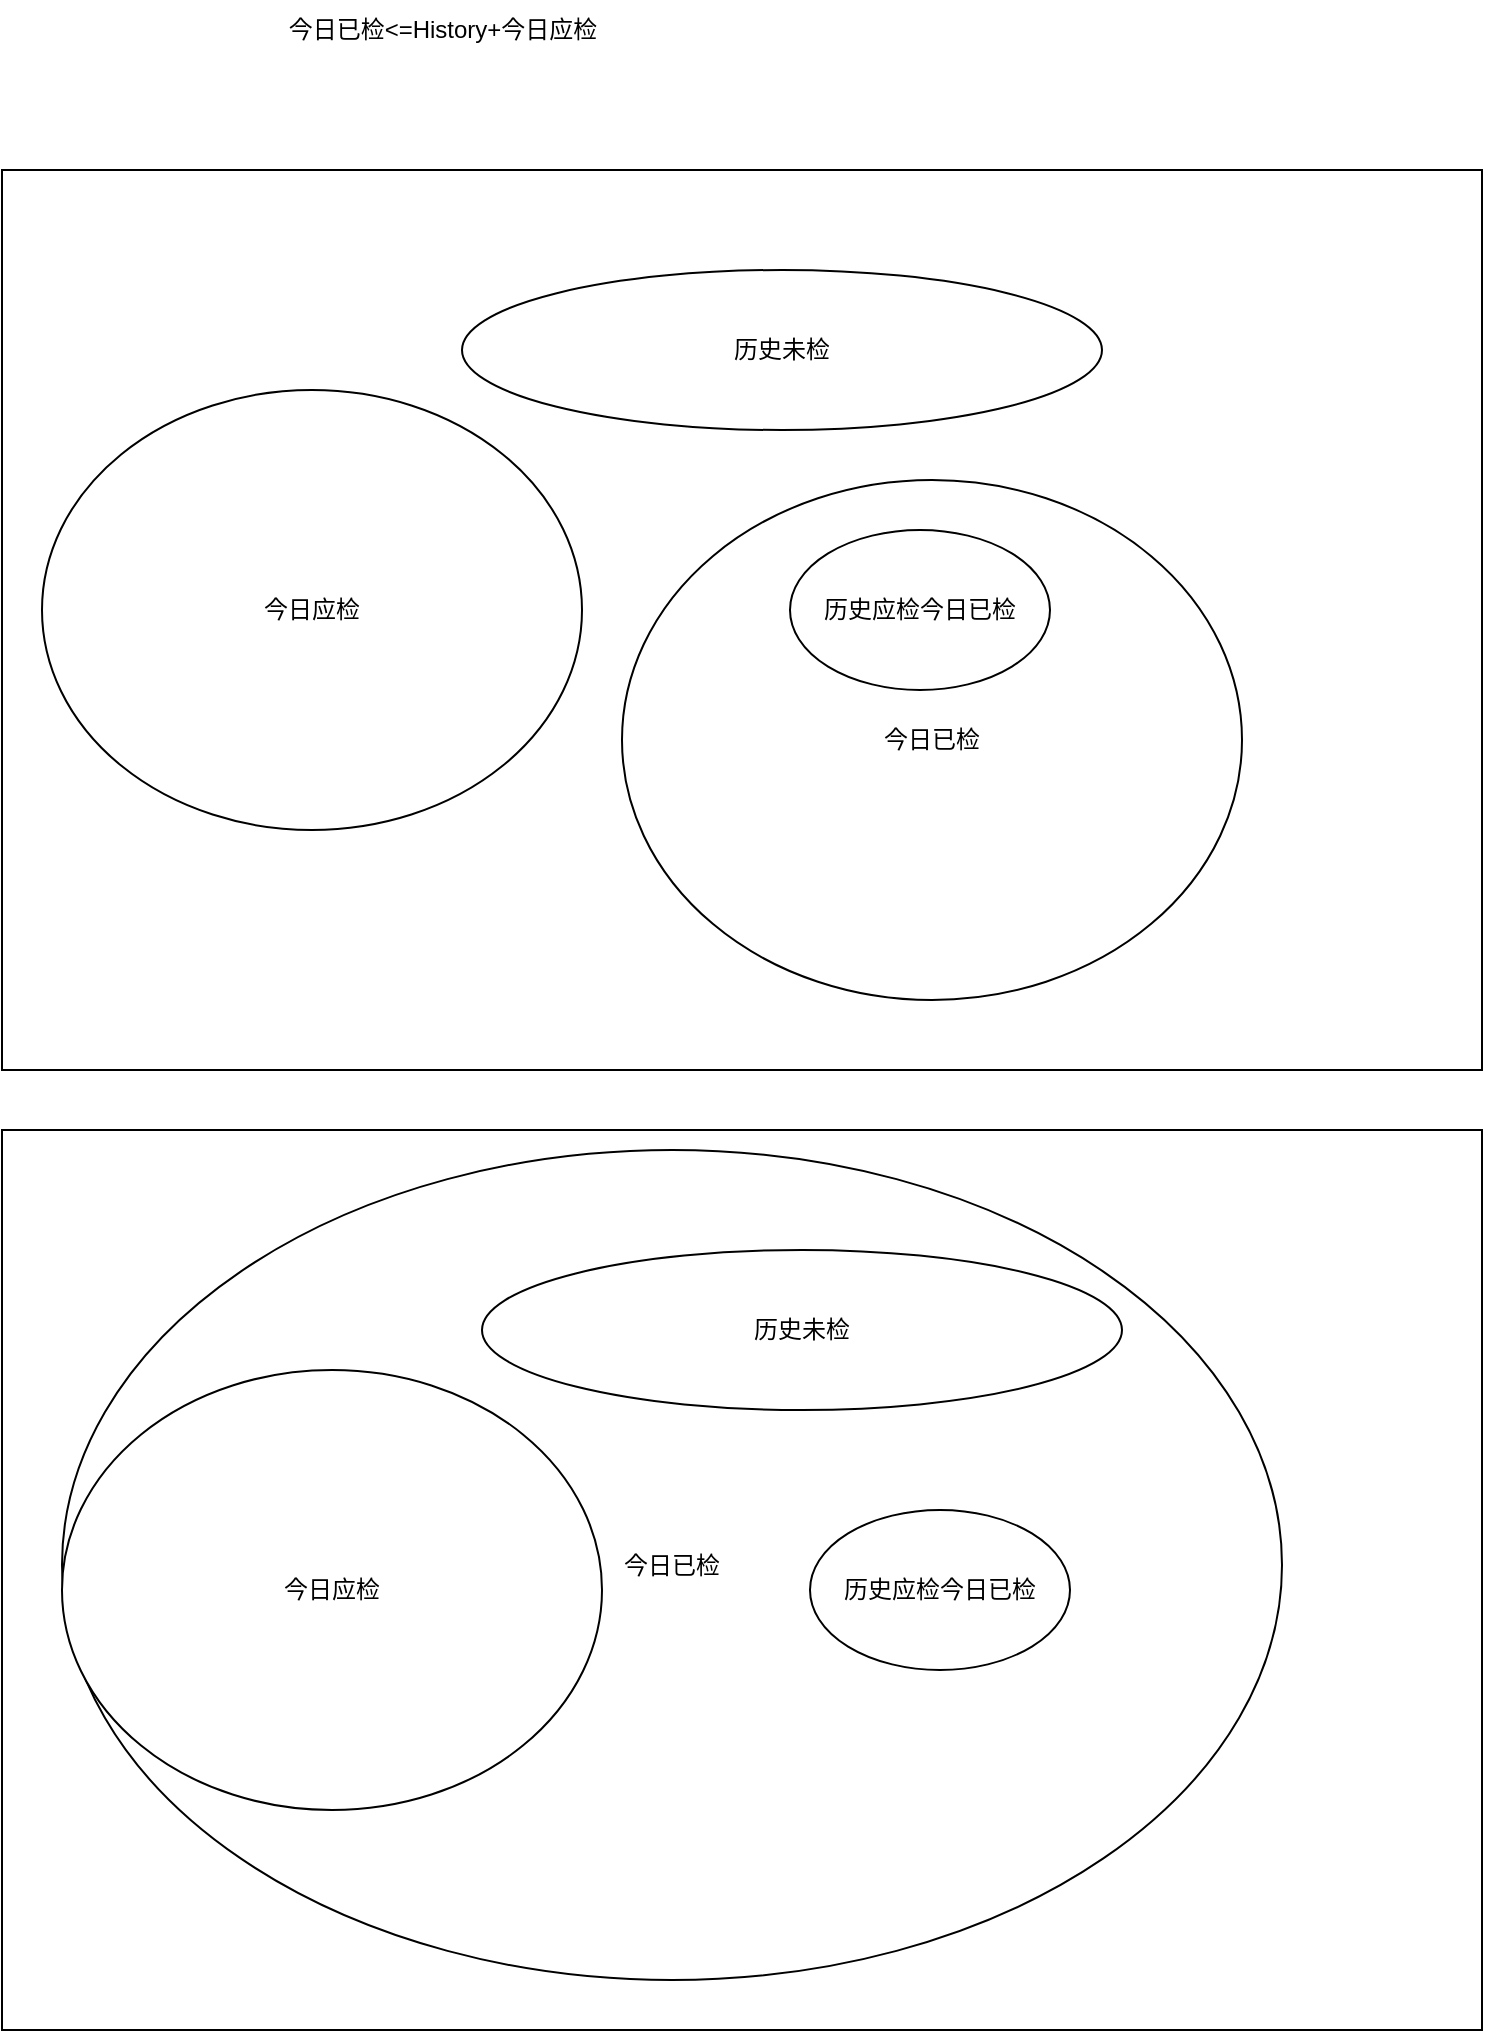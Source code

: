 <mxfile version="25.0.3">
  <diagram name="第 1 页" id="Xo8IP7oC6HBhN4AAaMqW">
    <mxGraphModel dx="1434" dy="755" grid="1" gridSize="10" guides="1" tooltips="1" connect="1" arrows="1" fold="1" page="1" pageScale="1" pageWidth="827" pageHeight="1169" math="0" shadow="0">
      <root>
        <mxCell id="0" />
        <mxCell id="1" parent="0" />
        <mxCell id="FPQ1UvC064AS9Qw-Qcx7-6" value="" style="rounded=0;whiteSpace=wrap;html=1;strokeColor=default;align=center;verticalAlign=middle;fontFamily=Helvetica;fontSize=12;fontColor=default;fillColor=default;" vertex="1" parent="1">
          <mxGeometry x="20" y="170" width="740" height="450" as="geometry" />
        </mxCell>
        <mxCell id="FPQ1UvC064AS9Qw-Qcx7-4" value="今日已检" style="ellipse;whiteSpace=wrap;html=1;" vertex="1" parent="1">
          <mxGeometry x="330" y="325" width="310" height="260" as="geometry" />
        </mxCell>
        <mxCell id="FPQ1UvC064AS9Qw-Qcx7-2" value="历史未检" style="ellipse;whiteSpace=wrap;html=1;" vertex="1" parent="1">
          <mxGeometry x="250" y="220" width="320" height="80" as="geometry" />
        </mxCell>
        <mxCell id="FPQ1UvC064AS9Qw-Qcx7-1" value="今日应检" style="ellipse;whiteSpace=wrap;html=1;" vertex="1" parent="1">
          <mxGeometry x="40" y="280" width="270" height="220" as="geometry" />
        </mxCell>
        <mxCell id="FPQ1UvC064AS9Qw-Qcx7-3" value="历史应检今日已检" style="ellipse;whiteSpace=wrap;html=1;" vertex="1" parent="1">
          <mxGeometry x="414" y="350" width="130" height="80" as="geometry" />
        </mxCell>
        <mxCell id="FPQ1UvC064AS9Qw-Qcx7-5" value="今日已检&amp;lt;&lt;span style=&quot;background-color: initial;&quot;&gt;=History+今日应检&lt;/span&gt;" style="text;html=1;align=center;verticalAlign=middle;resizable=0;points=[];autosize=1;strokeColor=none;fillColor=none;fontFamily=Helvetica;fontSize=12;fontColor=default;" vertex="1" parent="1">
          <mxGeometry x="150" y="85" width="180" height="30" as="geometry" />
        </mxCell>
        <mxCell id="FPQ1UvC064AS9Qw-Qcx7-8" value="" style="rounded=0;whiteSpace=wrap;html=1;strokeColor=default;align=center;verticalAlign=middle;fontFamily=Helvetica;fontSize=12;fontColor=default;fillColor=default;" vertex="1" parent="1">
          <mxGeometry x="20" y="650" width="740" height="450" as="geometry" />
        </mxCell>
        <mxCell id="FPQ1UvC064AS9Qw-Qcx7-9" value="今日已检" style="ellipse;whiteSpace=wrap;html=1;" vertex="1" parent="1">
          <mxGeometry x="50" y="660" width="610" height="415" as="geometry" />
        </mxCell>
        <mxCell id="FPQ1UvC064AS9Qw-Qcx7-10" value="历史未检" style="ellipse;whiteSpace=wrap;html=1;" vertex="1" parent="1">
          <mxGeometry x="260" y="710" width="320" height="80" as="geometry" />
        </mxCell>
        <mxCell id="FPQ1UvC064AS9Qw-Qcx7-11" value="今日应检" style="ellipse;whiteSpace=wrap;html=1;" vertex="1" parent="1">
          <mxGeometry x="50" y="770" width="270" height="220" as="geometry" />
        </mxCell>
        <mxCell id="FPQ1UvC064AS9Qw-Qcx7-12" value="历史应检今日已检" style="ellipse;whiteSpace=wrap;html=1;" vertex="1" parent="1">
          <mxGeometry x="424" y="840" width="130" height="80" as="geometry" />
        </mxCell>
      </root>
    </mxGraphModel>
  </diagram>
</mxfile>
